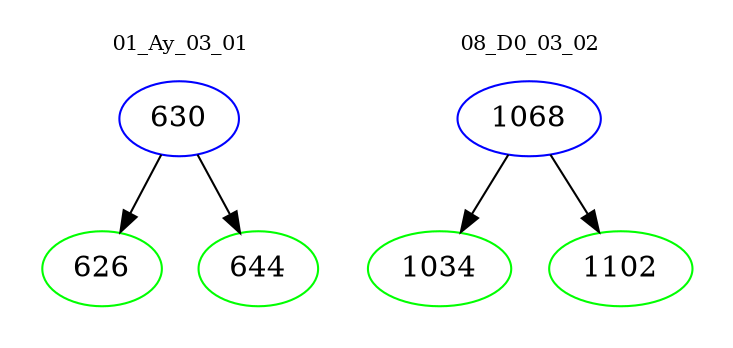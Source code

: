 digraph{
subgraph cluster_0 {
color = white
label = "01_Ay_03_01";
fontsize=10;
T0_630 [label="630", color="blue"]
T0_630 -> T0_626 [color="black"]
T0_626 [label="626", color="green"]
T0_630 -> T0_644 [color="black"]
T0_644 [label="644", color="green"]
}
subgraph cluster_1 {
color = white
label = "08_D0_03_02";
fontsize=10;
T1_1068 [label="1068", color="blue"]
T1_1068 -> T1_1034 [color="black"]
T1_1034 [label="1034", color="green"]
T1_1068 -> T1_1102 [color="black"]
T1_1102 [label="1102", color="green"]
}
}
